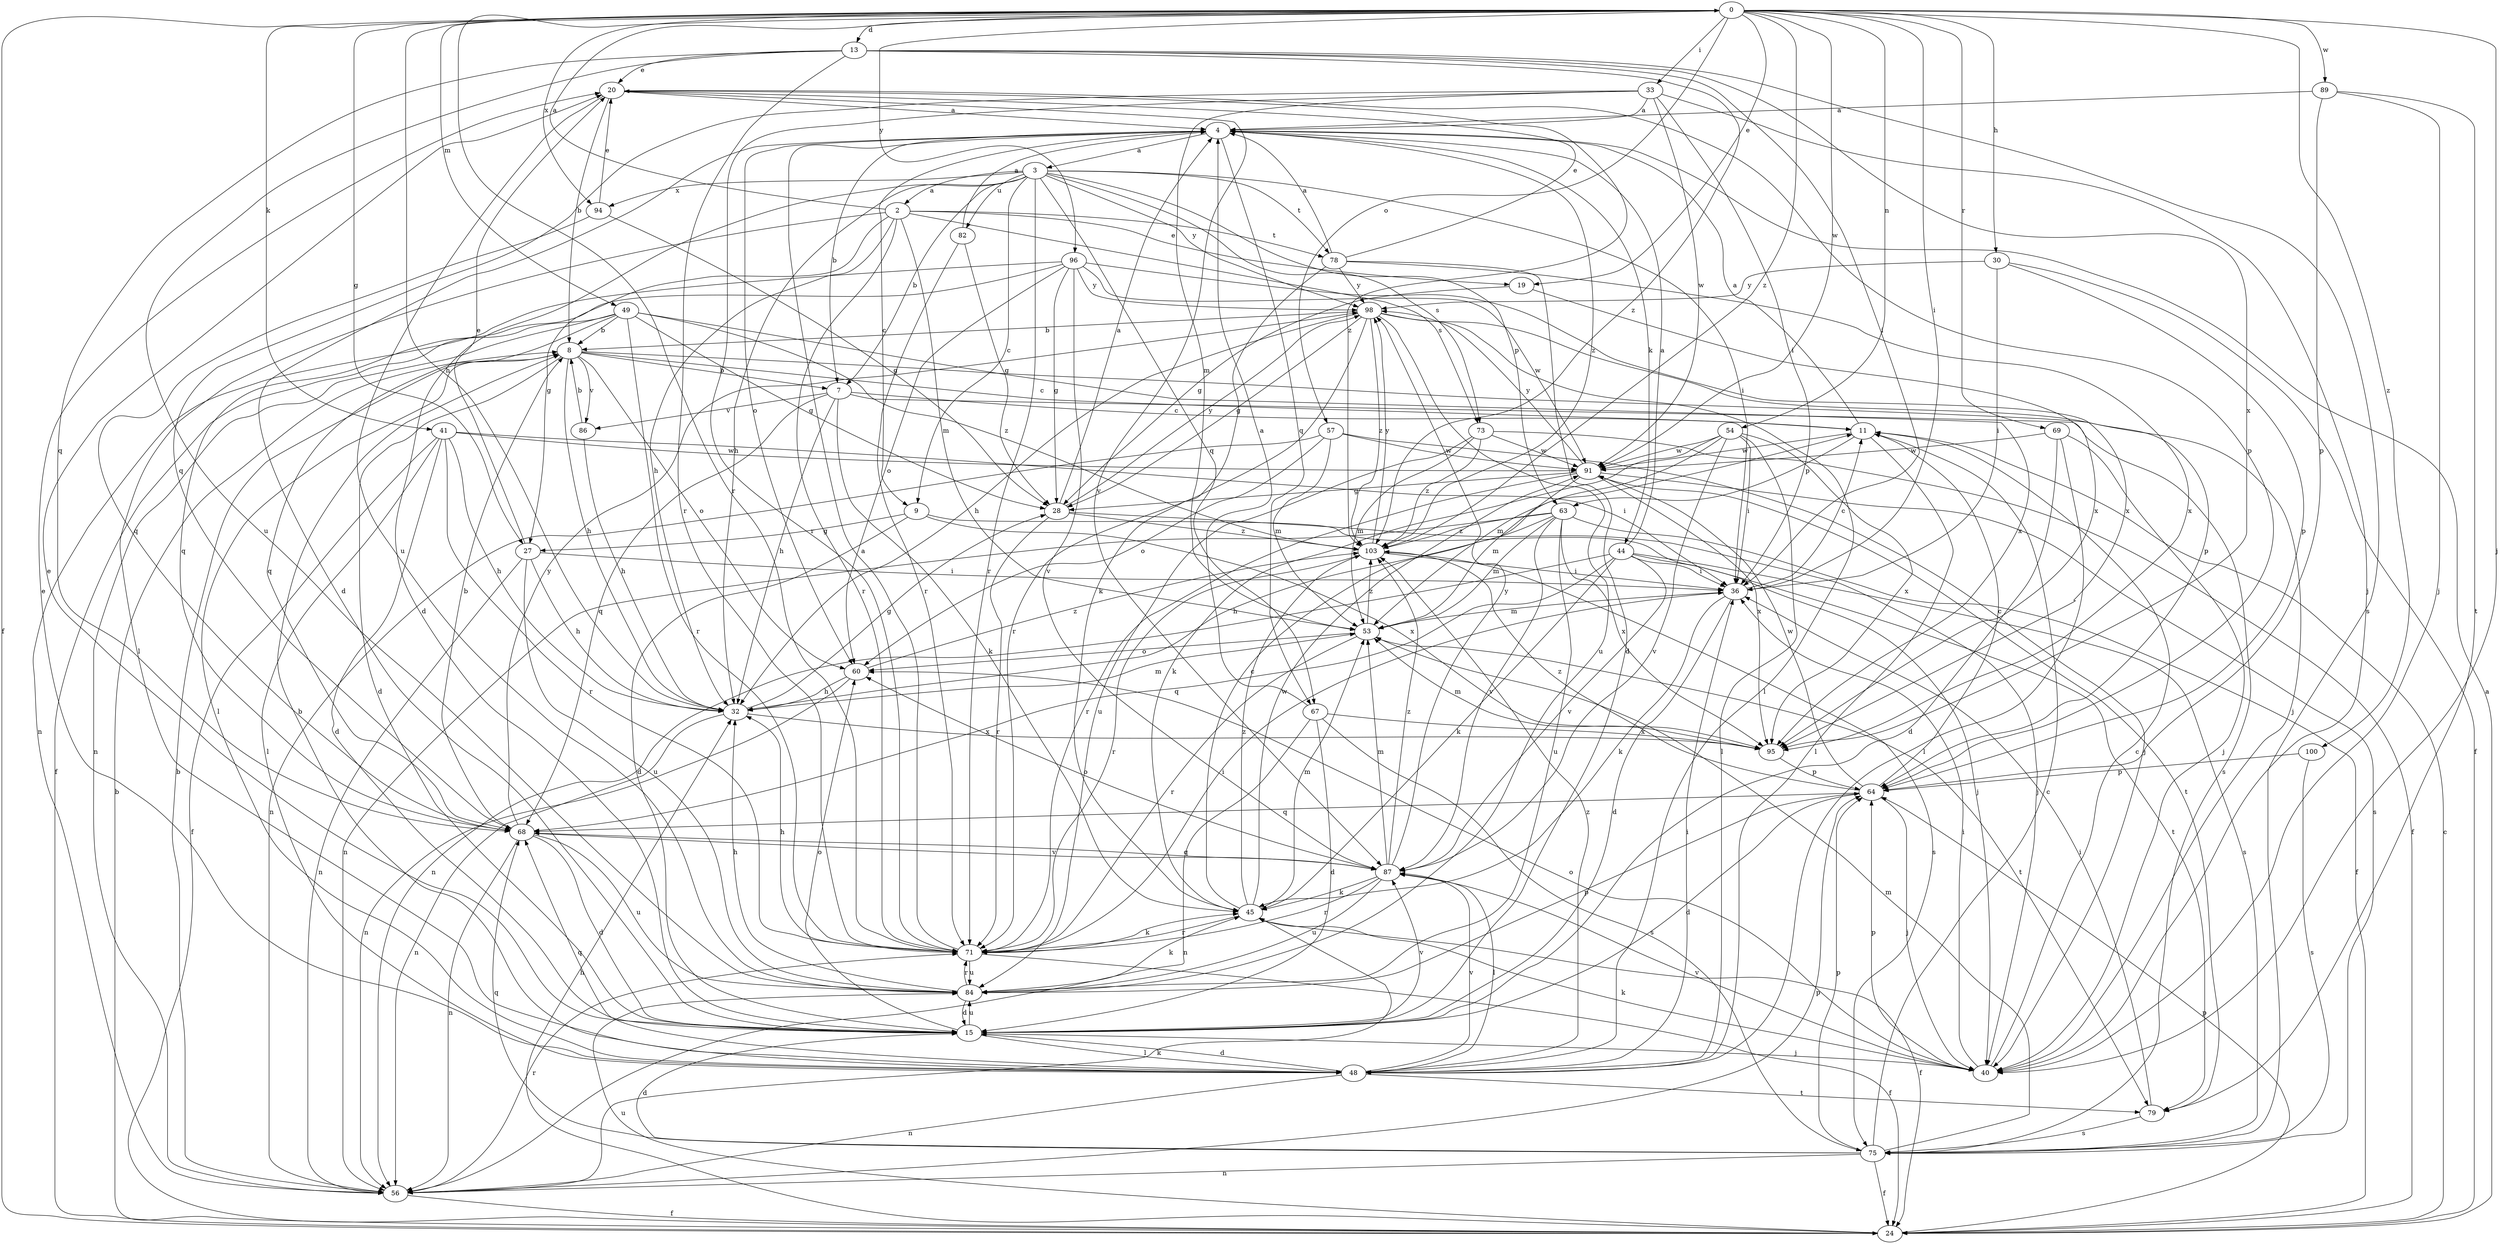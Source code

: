 strict digraph  {
0;
2;
3;
4;
7;
8;
9;
11;
13;
15;
19;
20;
24;
27;
28;
30;
32;
33;
36;
40;
41;
44;
45;
48;
49;
53;
54;
56;
57;
60;
63;
64;
67;
68;
69;
71;
73;
75;
78;
79;
82;
84;
86;
87;
89;
91;
94;
95;
96;
98;
100;
103;
0 -> 13  [label=d];
0 -> 19  [label=e];
0 -> 24  [label=f];
0 -> 27  [label=g];
0 -> 30  [label=h];
0 -> 32  [label=h];
0 -> 33  [label=i];
0 -> 36  [label=i];
0 -> 40  [label=j];
0 -> 41  [label=k];
0 -> 49  [label=m];
0 -> 54  [label=n];
0 -> 57  [label=o];
0 -> 69  [label=r];
0 -> 71  [label=r];
0 -> 89  [label=w];
0 -> 91  [label=w];
0 -> 94  [label=x];
0 -> 96  [label=y];
0 -> 100  [label=z];
0 -> 103  [label=z];
2 -> 0  [label=a];
2 -> 19  [label=e];
2 -> 27  [label=g];
2 -> 32  [label=h];
2 -> 48  [label=l];
2 -> 53  [label=m];
2 -> 71  [label=r];
2 -> 73  [label=s];
2 -> 78  [label=t];
3 -> 2  [label=a];
3 -> 7  [label=b];
3 -> 9  [label=c];
3 -> 15  [label=d];
3 -> 32  [label=h];
3 -> 36  [label=i];
3 -> 63  [label=p];
3 -> 67  [label=q];
3 -> 71  [label=r];
3 -> 73  [label=s];
3 -> 78  [label=t];
3 -> 82  [label=u];
3 -> 94  [label=x];
3 -> 98  [label=y];
4 -> 3  [label=a];
4 -> 7  [label=b];
4 -> 9  [label=c];
4 -> 15  [label=d];
4 -> 44  [label=k];
4 -> 60  [label=o];
4 -> 67  [label=q];
4 -> 103  [label=z];
7 -> 11  [label=c];
7 -> 32  [label=h];
7 -> 45  [label=k];
7 -> 68  [label=q];
7 -> 75  [label=s];
7 -> 86  [label=v];
8 -> 7  [label=b];
8 -> 11  [label=c];
8 -> 15  [label=d];
8 -> 32  [label=h];
8 -> 40  [label=j];
8 -> 48  [label=l];
8 -> 60  [label=o];
8 -> 86  [label=v];
9 -> 15  [label=d];
9 -> 27  [label=g];
9 -> 40  [label=j];
9 -> 95  [label=x];
11 -> 4  [label=a];
11 -> 48  [label=l];
11 -> 63  [label=p];
11 -> 91  [label=w];
13 -> 20  [label=e];
13 -> 36  [label=i];
13 -> 68  [label=q];
13 -> 71  [label=r];
13 -> 75  [label=s];
13 -> 84  [label=u];
13 -> 95  [label=x];
13 -> 103  [label=z];
15 -> 20  [label=e];
15 -> 40  [label=j];
15 -> 48  [label=l];
15 -> 60  [label=o];
15 -> 84  [label=u];
15 -> 87  [label=v];
19 -> 28  [label=g];
19 -> 95  [label=x];
20 -> 4  [label=a];
20 -> 8  [label=b];
20 -> 64  [label=p];
20 -> 84  [label=u];
20 -> 87  [label=v];
20 -> 103  [label=z];
24 -> 4  [label=a];
24 -> 8  [label=b];
24 -> 11  [label=c];
24 -> 32  [label=h];
24 -> 64  [label=p];
24 -> 84  [label=u];
27 -> 20  [label=e];
27 -> 32  [label=h];
27 -> 36  [label=i];
27 -> 56  [label=n];
27 -> 84  [label=u];
28 -> 4  [label=a];
28 -> 40  [label=j];
28 -> 71  [label=r];
28 -> 98  [label=y];
28 -> 103  [label=z];
30 -> 24  [label=f];
30 -> 36  [label=i];
30 -> 64  [label=p];
30 -> 98  [label=y];
32 -> 28  [label=g];
32 -> 53  [label=m];
32 -> 56  [label=n];
32 -> 95  [label=x];
33 -> 4  [label=a];
33 -> 36  [label=i];
33 -> 40  [label=j];
33 -> 53  [label=m];
33 -> 68  [label=q];
33 -> 71  [label=r];
33 -> 91  [label=w];
36 -> 11  [label=c];
36 -> 15  [label=d];
36 -> 45  [label=k];
36 -> 53  [label=m];
40 -> 11  [label=c];
40 -> 36  [label=i];
40 -> 45  [label=k];
40 -> 60  [label=o];
40 -> 64  [label=p];
40 -> 87  [label=v];
41 -> 15  [label=d];
41 -> 24  [label=f];
41 -> 32  [label=h];
41 -> 36  [label=i];
41 -> 48  [label=l];
41 -> 71  [label=r];
41 -> 91  [label=w];
44 -> 4  [label=a];
44 -> 36  [label=i];
44 -> 45  [label=k];
44 -> 56  [label=n];
44 -> 68  [label=q];
44 -> 75  [label=s];
44 -> 79  [label=t];
44 -> 87  [label=v];
45 -> 11  [label=c];
45 -> 24  [label=f];
45 -> 53  [label=m];
45 -> 71  [label=r];
45 -> 91  [label=w];
45 -> 103  [label=z];
48 -> 8  [label=b];
48 -> 15  [label=d];
48 -> 20  [label=e];
48 -> 36  [label=i];
48 -> 56  [label=n];
48 -> 68  [label=q];
48 -> 79  [label=t];
48 -> 87  [label=v];
48 -> 103  [label=z];
49 -> 8  [label=b];
49 -> 24  [label=f];
49 -> 28  [label=g];
49 -> 56  [label=n];
49 -> 68  [label=q];
49 -> 71  [label=r];
49 -> 95  [label=x];
49 -> 103  [label=z];
53 -> 60  [label=o];
53 -> 71  [label=r];
53 -> 79  [label=t];
53 -> 103  [label=z];
54 -> 36  [label=i];
54 -> 45  [label=k];
54 -> 48  [label=l];
54 -> 53  [label=m];
54 -> 87  [label=v];
54 -> 91  [label=w];
54 -> 95  [label=x];
56 -> 8  [label=b];
56 -> 24  [label=f];
56 -> 45  [label=k];
56 -> 64  [label=p];
56 -> 71  [label=r];
57 -> 40  [label=j];
57 -> 53  [label=m];
57 -> 56  [label=n];
57 -> 60  [label=o];
57 -> 91  [label=w];
60 -> 32  [label=h];
60 -> 56  [label=n];
60 -> 103  [label=z];
63 -> 24  [label=f];
63 -> 32  [label=h];
63 -> 53  [label=m];
63 -> 56  [label=n];
63 -> 84  [label=u];
63 -> 87  [label=v];
63 -> 95  [label=x];
63 -> 103  [label=z];
64 -> 11  [label=c];
64 -> 15  [label=d];
64 -> 40  [label=j];
64 -> 68  [label=q];
64 -> 91  [label=w];
64 -> 103  [label=z];
67 -> 4  [label=a];
67 -> 15  [label=d];
67 -> 56  [label=n];
67 -> 75  [label=s];
67 -> 95  [label=x];
68 -> 8  [label=b];
68 -> 15  [label=d];
68 -> 56  [label=n];
68 -> 84  [label=u];
68 -> 87  [label=v];
68 -> 98  [label=y];
69 -> 15  [label=d];
69 -> 40  [label=j];
69 -> 48  [label=l];
69 -> 91  [label=w];
71 -> 4  [label=a];
71 -> 24  [label=f];
71 -> 32  [label=h];
71 -> 36  [label=i];
71 -> 45  [label=k];
71 -> 84  [label=u];
73 -> 24  [label=f];
73 -> 53  [label=m];
73 -> 84  [label=u];
73 -> 91  [label=w];
73 -> 103  [label=z];
75 -> 11  [label=c];
75 -> 15  [label=d];
75 -> 24  [label=f];
75 -> 53  [label=m];
75 -> 56  [label=n];
75 -> 64  [label=p];
75 -> 68  [label=q];
78 -> 4  [label=a];
78 -> 15  [label=d];
78 -> 20  [label=e];
78 -> 45  [label=k];
78 -> 95  [label=x];
78 -> 98  [label=y];
79 -> 36  [label=i];
79 -> 75  [label=s];
82 -> 4  [label=a];
82 -> 28  [label=g];
82 -> 71  [label=r];
84 -> 15  [label=d];
84 -> 32  [label=h];
84 -> 45  [label=k];
84 -> 64  [label=p];
84 -> 71  [label=r];
86 -> 8  [label=b];
86 -> 32  [label=h];
87 -> 45  [label=k];
87 -> 48  [label=l];
87 -> 53  [label=m];
87 -> 60  [label=o];
87 -> 68  [label=q];
87 -> 71  [label=r];
87 -> 84  [label=u];
87 -> 98  [label=y];
87 -> 103  [label=z];
89 -> 4  [label=a];
89 -> 40  [label=j];
89 -> 64  [label=p];
89 -> 79  [label=t];
91 -> 28  [label=g];
91 -> 53  [label=m];
91 -> 71  [label=r];
91 -> 75  [label=s];
91 -> 79  [label=t];
91 -> 95  [label=x];
91 -> 98  [label=y];
94 -> 20  [label=e];
94 -> 28  [label=g];
94 -> 68  [label=q];
95 -> 53  [label=m];
95 -> 64  [label=p];
96 -> 28  [label=g];
96 -> 56  [label=n];
96 -> 60  [label=o];
96 -> 68  [label=q];
96 -> 87  [label=v];
96 -> 91  [label=w];
96 -> 95  [label=x];
96 -> 98  [label=y];
98 -> 8  [label=b];
98 -> 28  [label=g];
98 -> 32  [label=h];
98 -> 48  [label=l];
98 -> 64  [label=p];
98 -> 71  [label=r];
98 -> 84  [label=u];
98 -> 103  [label=z];
100 -> 64  [label=p];
100 -> 75  [label=s];
103 -> 36  [label=i];
103 -> 71  [label=r];
103 -> 75  [label=s];
103 -> 98  [label=y];
}
